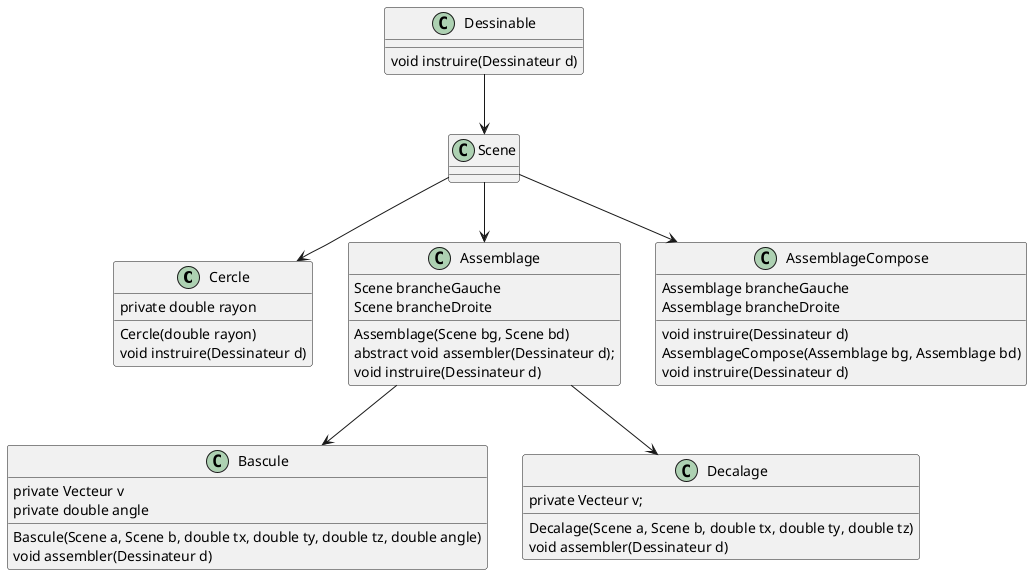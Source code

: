 @startuml classe
class Cercle {
    private double rayon
    Cercle(double rayon)
    void instruire(Dessinateur d)
}
class Scene{

}
class Dessinable{
    void instruire(Dessinateur d)
}
class Assemblage{
Scene brancheGauche
Scene brancheDroite
Assemblage(Scene bg, Scene bd)
abstract void assembler(Dessinateur d);
void instruire(Dessinateur d)
}
class AssemblageCompose{
Assemblage brancheGauche
Assemblage brancheDroite
void instruire(Dessinateur d)
AssemblageCompose(Assemblage bg, Assemblage bd)
void instruire(Dessinateur d)
}
class Bascule{
    private Vecteur v
    private double angle
    Bascule(Scene a, Scene b, double tx, double ty, double tz, double angle)
    void assembler(Dessinateur d)
}
class Decalage{
    private Vecteur v;
    Decalage(Scene a, Scene b, double tx, double ty, double tz)
    void assembler(Dessinateur d)
}
Dessinable --> Scene
Scene --> Cercle
Scene --> Assemblage
Scene --> AssemblageCompose
Assemblage --> Bascule
Assemblage --> Decalage
@enduml